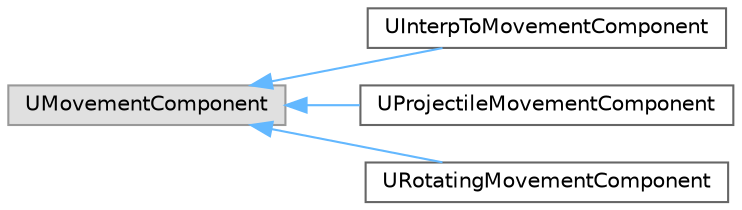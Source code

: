digraph "Graphical Class Hierarchy"
{
 // INTERACTIVE_SVG=YES
 // LATEX_PDF_SIZE
  bgcolor="transparent";
  edge [fontname=Helvetica,fontsize=10,labelfontname=Helvetica,labelfontsize=10];
  node [fontname=Helvetica,fontsize=10,shape=box,height=0.2,width=0.4];
  rankdir="LR";
  Node0 [id="Node000000",label="UMovementComponent",height=0.2,width=0.4,color="grey60", fillcolor="#E0E0E0", style="filled",tooltip=" "];
  Node0 -> Node1 [id="edge9814_Node000000_Node000001",dir="back",color="steelblue1",style="solid",tooltip=" "];
  Node1 [id="Node000001",label="UInterpToMovementComponent",height=0.2,width=0.4,color="grey40", fillcolor="white", style="filled",URL="$d0/dbf/classUInterpToMovementComponent.html",tooltip=" "];
  Node0 -> Node2 [id="edge9815_Node000000_Node000002",dir="back",color="steelblue1",style="solid",tooltip=" "];
  Node2 [id="Node000002",label="UProjectileMovementComponent",height=0.2,width=0.4,color="grey40", fillcolor="white", style="filled",URL="$df/d7b/classUProjectileMovementComponent.html",tooltip=" "];
  Node0 -> Node3 [id="edge9816_Node000000_Node000003",dir="back",color="steelblue1",style="solid",tooltip=" "];
  Node3 [id="Node000003",label="URotatingMovementComponent",height=0.2,width=0.4,color="grey40", fillcolor="white", style="filled",URL="$de/d0d/classURotatingMovementComponent.html",tooltip=" "];
}
